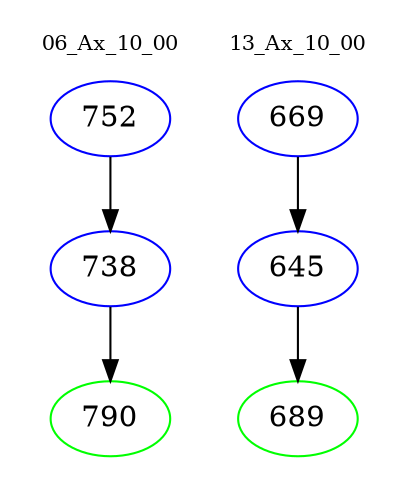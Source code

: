 digraph{
subgraph cluster_0 {
color = white
label = "06_Ax_10_00";
fontsize=10;
T0_752 [label="752", color="blue"]
T0_752 -> T0_738 [color="black"]
T0_738 [label="738", color="blue"]
T0_738 -> T0_790 [color="black"]
T0_790 [label="790", color="green"]
}
subgraph cluster_1 {
color = white
label = "13_Ax_10_00";
fontsize=10;
T1_669 [label="669", color="blue"]
T1_669 -> T1_645 [color="black"]
T1_645 [label="645", color="blue"]
T1_645 -> T1_689 [color="black"]
T1_689 [label="689", color="green"]
}
}
